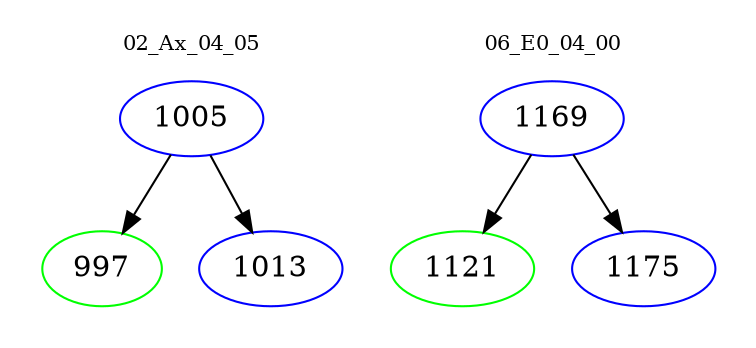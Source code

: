 digraph{
subgraph cluster_0 {
color = white
label = "02_Ax_04_05";
fontsize=10;
T0_1005 [label="1005", color="blue"]
T0_1005 -> T0_997 [color="black"]
T0_997 [label="997", color="green"]
T0_1005 -> T0_1013 [color="black"]
T0_1013 [label="1013", color="blue"]
}
subgraph cluster_1 {
color = white
label = "06_E0_04_00";
fontsize=10;
T1_1169 [label="1169", color="blue"]
T1_1169 -> T1_1121 [color="black"]
T1_1121 [label="1121", color="green"]
T1_1169 -> T1_1175 [color="black"]
T1_1175 [label="1175", color="blue"]
}
}
